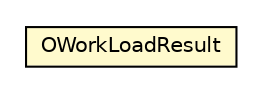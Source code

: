 #!/usr/local/bin/dot
#
# Class diagram 
# Generated by UMLGraph version R5_6-24-gf6e263 (http://www.umlgraph.org/)
#

digraph G {
	edge [fontname="Helvetica",fontsize=10,labelfontname="Helvetica",labelfontsize=10];
	node [fontname="Helvetica",fontsize=10,shape=plaintext];
	nodesep=0.25;
	ranksep=0.5;
	// com.orientechnologies.orient.stresstest.workload.OBaseWorkload.OWorkLoadResult
	c714879 [label=<<table title="com.orientechnologies.orient.stresstest.workload.OBaseWorkload.OWorkLoadResult" border="0" cellborder="1" cellspacing="0" cellpadding="2" port="p" bgcolor="lemonChiffon" href="./OBaseWorkload.OWorkLoadResult.html">
		<tr><td><table border="0" cellspacing="0" cellpadding="1">
<tr><td align="center" balign="center"> OWorkLoadResult </td></tr>
		</table></td></tr>
		</table>>, URL="./OBaseWorkload.OWorkLoadResult.html", fontname="Helvetica", fontcolor="black", fontsize=10.0];
}


